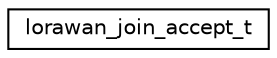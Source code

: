 digraph "Graphical Class Hierarchy"
{
 // LATEX_PDF_SIZE
  edge [fontname="Helvetica",fontsize="10",labelfontname="Helvetica",labelfontsize="10"];
  node [fontname="Helvetica",fontsize="10",shape=record];
  rankdir="LR";
  Node0 [label="lorawan_join_accept_t",height=0.2,width=0.4,color="black", fillcolor="white", style="filled",URL="$structlorawan__join__accept__t.html",tooltip="Join accept packet representation."];
}
